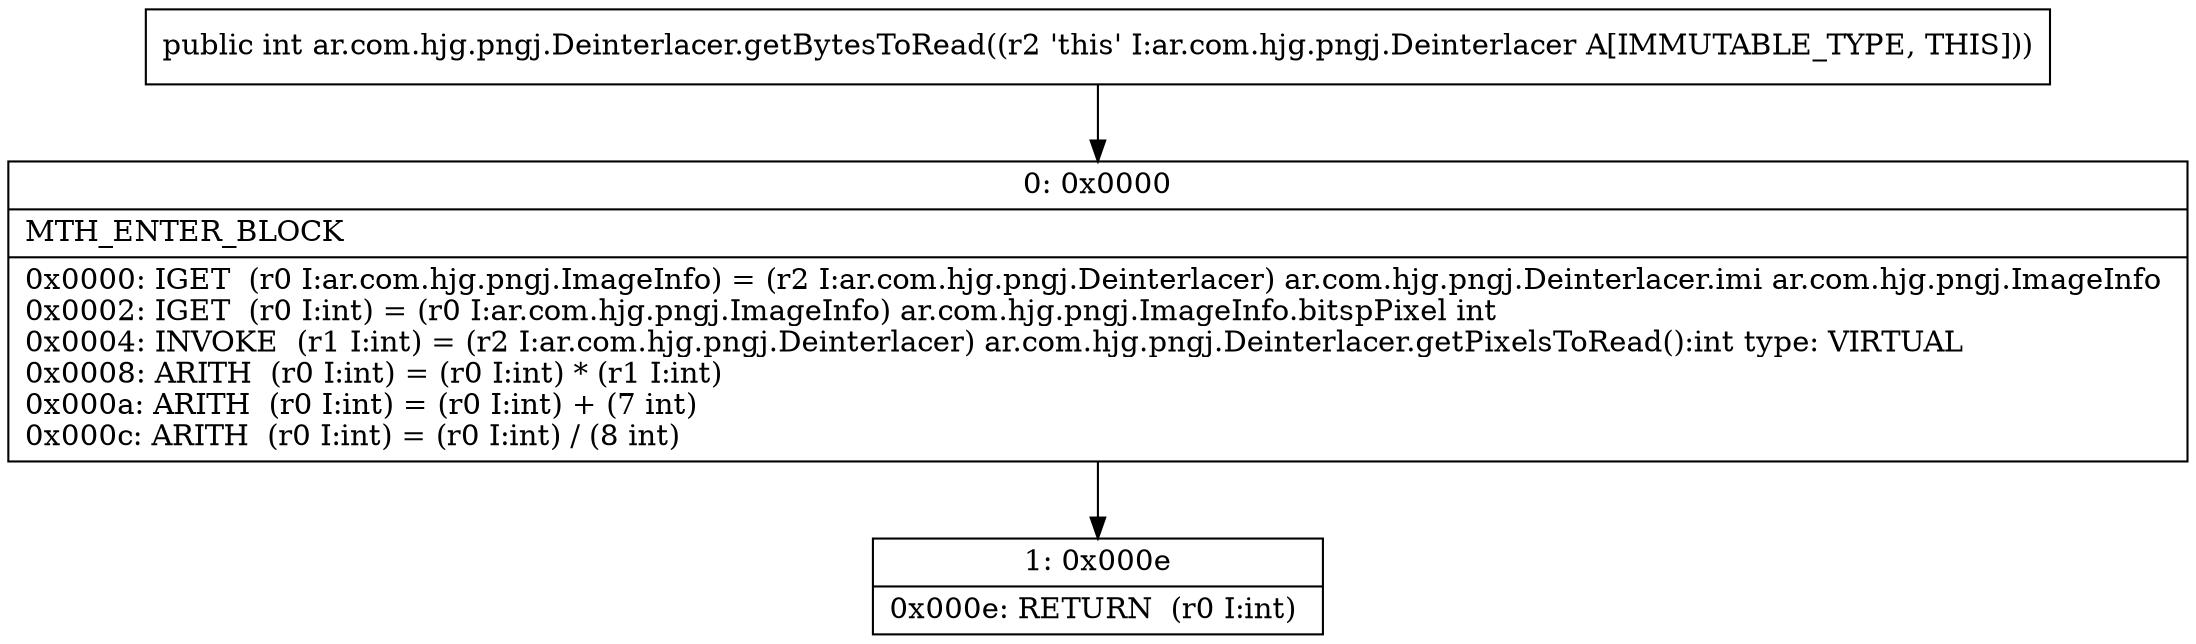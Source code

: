 digraph "CFG forar.com.hjg.pngj.Deinterlacer.getBytesToRead()I" {
Node_0 [shape=record,label="{0\:\ 0x0000|MTH_ENTER_BLOCK\l|0x0000: IGET  (r0 I:ar.com.hjg.pngj.ImageInfo) = (r2 I:ar.com.hjg.pngj.Deinterlacer) ar.com.hjg.pngj.Deinterlacer.imi ar.com.hjg.pngj.ImageInfo \l0x0002: IGET  (r0 I:int) = (r0 I:ar.com.hjg.pngj.ImageInfo) ar.com.hjg.pngj.ImageInfo.bitspPixel int \l0x0004: INVOKE  (r1 I:int) = (r2 I:ar.com.hjg.pngj.Deinterlacer) ar.com.hjg.pngj.Deinterlacer.getPixelsToRead():int type: VIRTUAL \l0x0008: ARITH  (r0 I:int) = (r0 I:int) * (r1 I:int) \l0x000a: ARITH  (r0 I:int) = (r0 I:int) + (7 int) \l0x000c: ARITH  (r0 I:int) = (r0 I:int) \/ (8 int) \l}"];
Node_1 [shape=record,label="{1\:\ 0x000e|0x000e: RETURN  (r0 I:int) \l}"];
MethodNode[shape=record,label="{public int ar.com.hjg.pngj.Deinterlacer.getBytesToRead((r2 'this' I:ar.com.hjg.pngj.Deinterlacer A[IMMUTABLE_TYPE, THIS])) }"];
MethodNode -> Node_0;
Node_0 -> Node_1;
}


